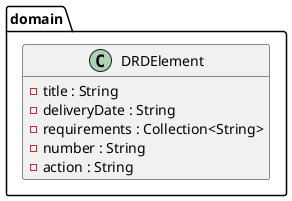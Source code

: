 @startuml Ebene3.png
hide empty members

package domain {

    class DRDElement {
        -title : String
        -deliveryDate : String
        -requirements : Collection<String>
        -number : String
        -action : String
    }

}
@enduml
